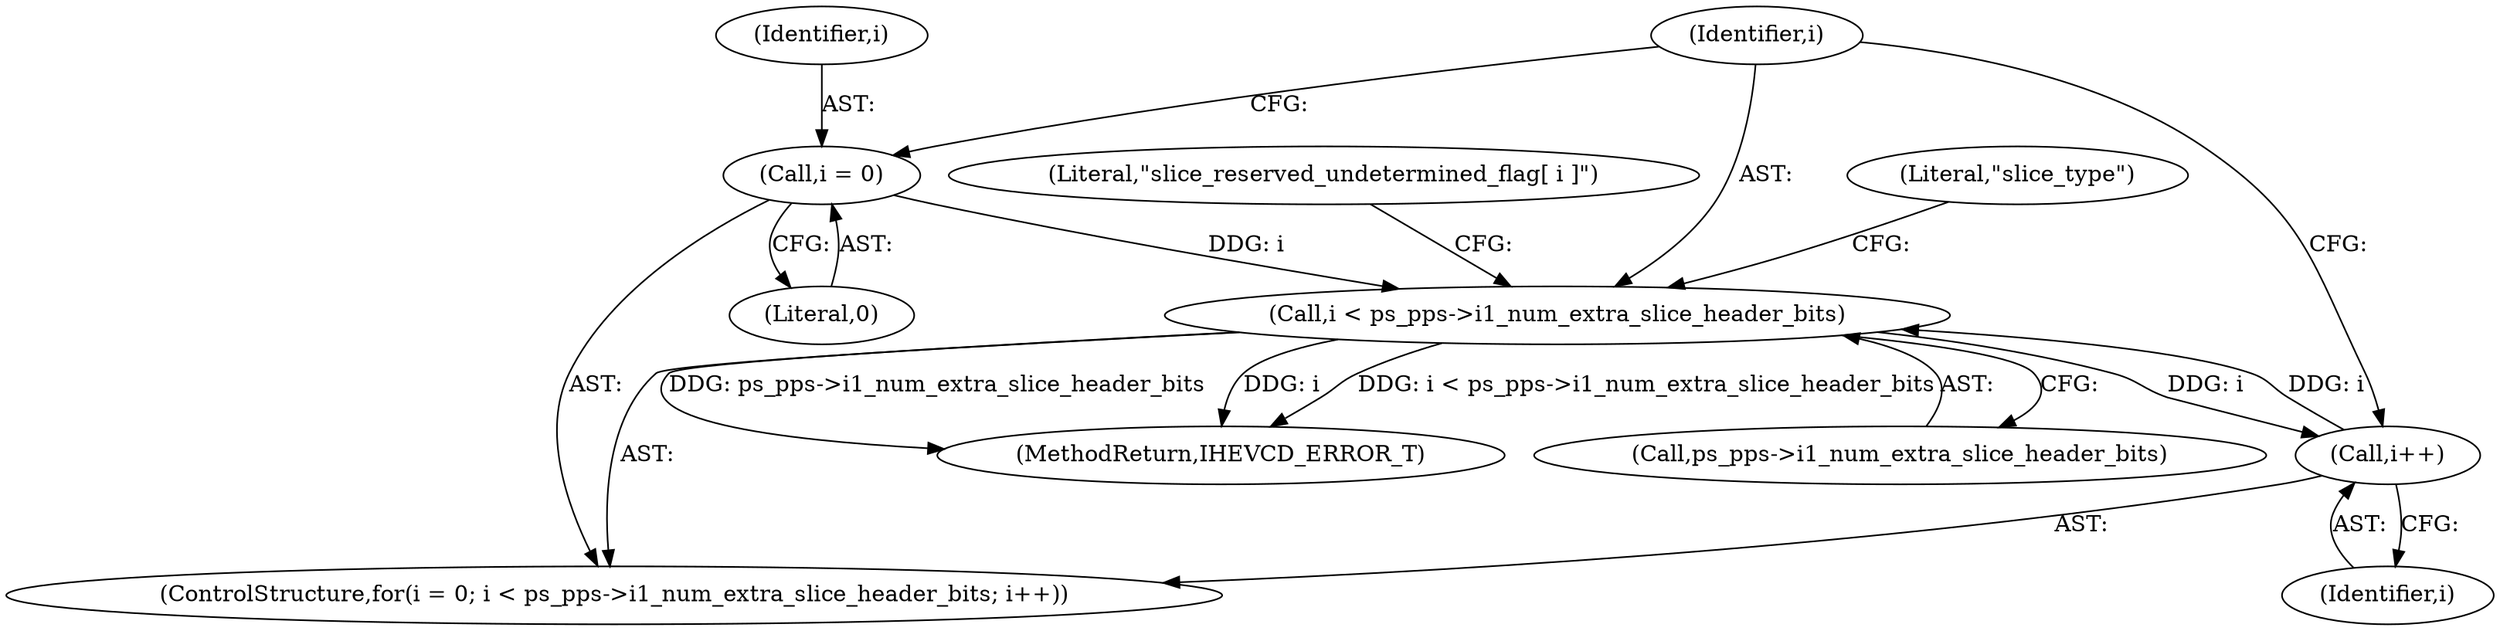 digraph "0_Android_7c9be319a279654e55a6d757265f88c61a16a4d5@pointer" {
"1000581" [label="(Call,i < ps_pps->i1_num_extra_slice_header_bits)"];
"1000578" [label="(Call,i = 0)"];
"1000586" [label="(Call,i++)"];
"1000581" [label="(Call,i < ps_pps->i1_num_extra_slice_header_bits)"];
"1000586" [label="(Call,i++)"];
"1000577" [label="(ControlStructure,for(i = 0; i < ps_pps->i1_num_extra_slice_header_bits; i++))"];
"1002685" [label="(MethodReturn,IHEVCD_ERROR_T)"];
"1000582" [label="(Identifier,i)"];
"1000579" [label="(Identifier,i)"];
"1000583" [label="(Call,ps_pps->i1_num_extra_slice_header_bits)"];
"1000595" [label="(Literal,\"slice_type\")"];
"1000581" [label="(Call,i < ps_pps->i1_num_extra_slice_header_bits)"];
"1000590" [label="(Literal,\"slice_reserved_undetermined_flag[ i ]\")"];
"1000578" [label="(Call,i = 0)"];
"1000587" [label="(Identifier,i)"];
"1000580" [label="(Literal,0)"];
"1000581" -> "1000577"  [label="AST: "];
"1000581" -> "1000583"  [label="CFG: "];
"1000582" -> "1000581"  [label="AST: "];
"1000583" -> "1000581"  [label="AST: "];
"1000590" -> "1000581"  [label="CFG: "];
"1000595" -> "1000581"  [label="CFG: "];
"1000581" -> "1002685"  [label="DDG: ps_pps->i1_num_extra_slice_header_bits"];
"1000581" -> "1002685"  [label="DDG: i"];
"1000581" -> "1002685"  [label="DDG: i < ps_pps->i1_num_extra_slice_header_bits"];
"1000578" -> "1000581"  [label="DDG: i"];
"1000586" -> "1000581"  [label="DDG: i"];
"1000581" -> "1000586"  [label="DDG: i"];
"1000578" -> "1000577"  [label="AST: "];
"1000578" -> "1000580"  [label="CFG: "];
"1000579" -> "1000578"  [label="AST: "];
"1000580" -> "1000578"  [label="AST: "];
"1000582" -> "1000578"  [label="CFG: "];
"1000586" -> "1000577"  [label="AST: "];
"1000586" -> "1000587"  [label="CFG: "];
"1000587" -> "1000586"  [label="AST: "];
"1000582" -> "1000586"  [label="CFG: "];
}
